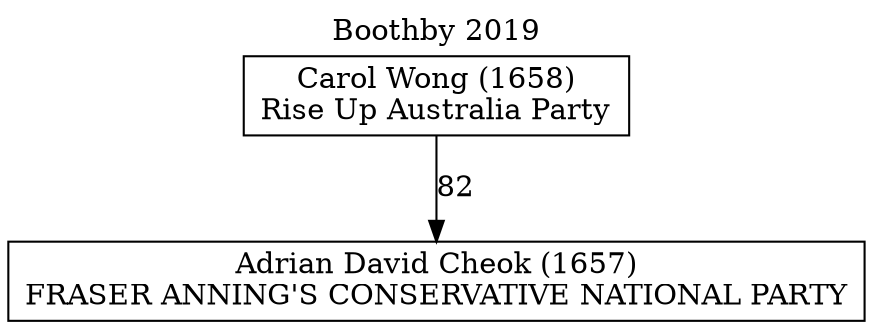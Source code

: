 // House preference flow
digraph "Adrian David Cheok (1657)_Boothby_2019" {
	graph [label="Boothby 2019" labelloc=t mclimit=10]
	node [shape=box]
	"Adrian David Cheok (1657)" [label="Adrian David Cheok (1657)
FRASER ANNING'S CONSERVATIVE NATIONAL PARTY"]
	"Carol Wong (1658)" [label="Carol Wong (1658)
Rise Up Australia Party"]
	"Carol Wong (1658)" -> "Adrian David Cheok (1657)" [label=82]
}
